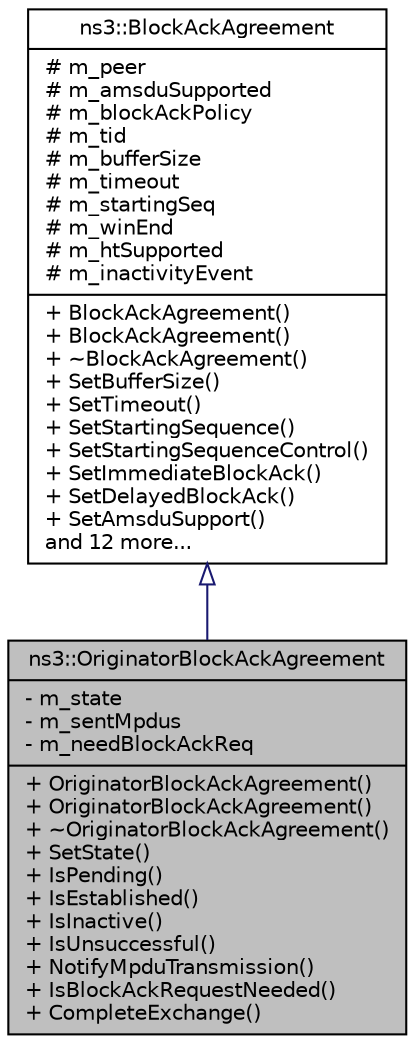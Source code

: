 digraph "ns3::OriginatorBlockAckAgreement"
{
  edge [fontname="Helvetica",fontsize="10",labelfontname="Helvetica",labelfontsize="10"];
  node [fontname="Helvetica",fontsize="10",shape=record];
  Node1 [label="{ns3::OriginatorBlockAckAgreement\n|- m_state\l- m_sentMpdus\l- m_needBlockAckReq\l|+ OriginatorBlockAckAgreement()\l+ OriginatorBlockAckAgreement()\l+ ~OriginatorBlockAckAgreement()\l+ SetState()\l+ IsPending()\l+ IsEstablished()\l+ IsInactive()\l+ IsUnsuccessful()\l+ NotifyMpduTransmission()\l+ IsBlockAckRequestNeeded()\l+ CompleteExchange()\l}",height=0.2,width=0.4,color="black", fillcolor="grey75", style="filled", fontcolor="black"];
  Node2 -> Node1 [dir="back",color="midnightblue",fontsize="10",style="solid",arrowtail="onormal"];
  Node2 [label="{ns3::BlockAckAgreement\n|# m_peer\l# m_amsduSupported\l# m_blockAckPolicy\l# m_tid\l# m_bufferSize\l# m_timeout\l# m_startingSeq\l# m_winEnd\l# m_htSupported\l# m_inactivityEvent\l|+ BlockAckAgreement()\l+ BlockAckAgreement()\l+ ~BlockAckAgreement()\l+ SetBufferSize()\l+ SetTimeout()\l+ SetStartingSequence()\l+ SetStartingSequenceControl()\l+ SetImmediateBlockAck()\l+ SetDelayedBlockAck()\l+ SetAmsduSupport()\land 12 more...\l}",height=0.2,width=0.4,color="black", fillcolor="white", style="filled",URL="$d8/d42/classns3_1_1BlockAckAgreement.html",tooltip="Maintains information for a block ack agreement. "];
}
